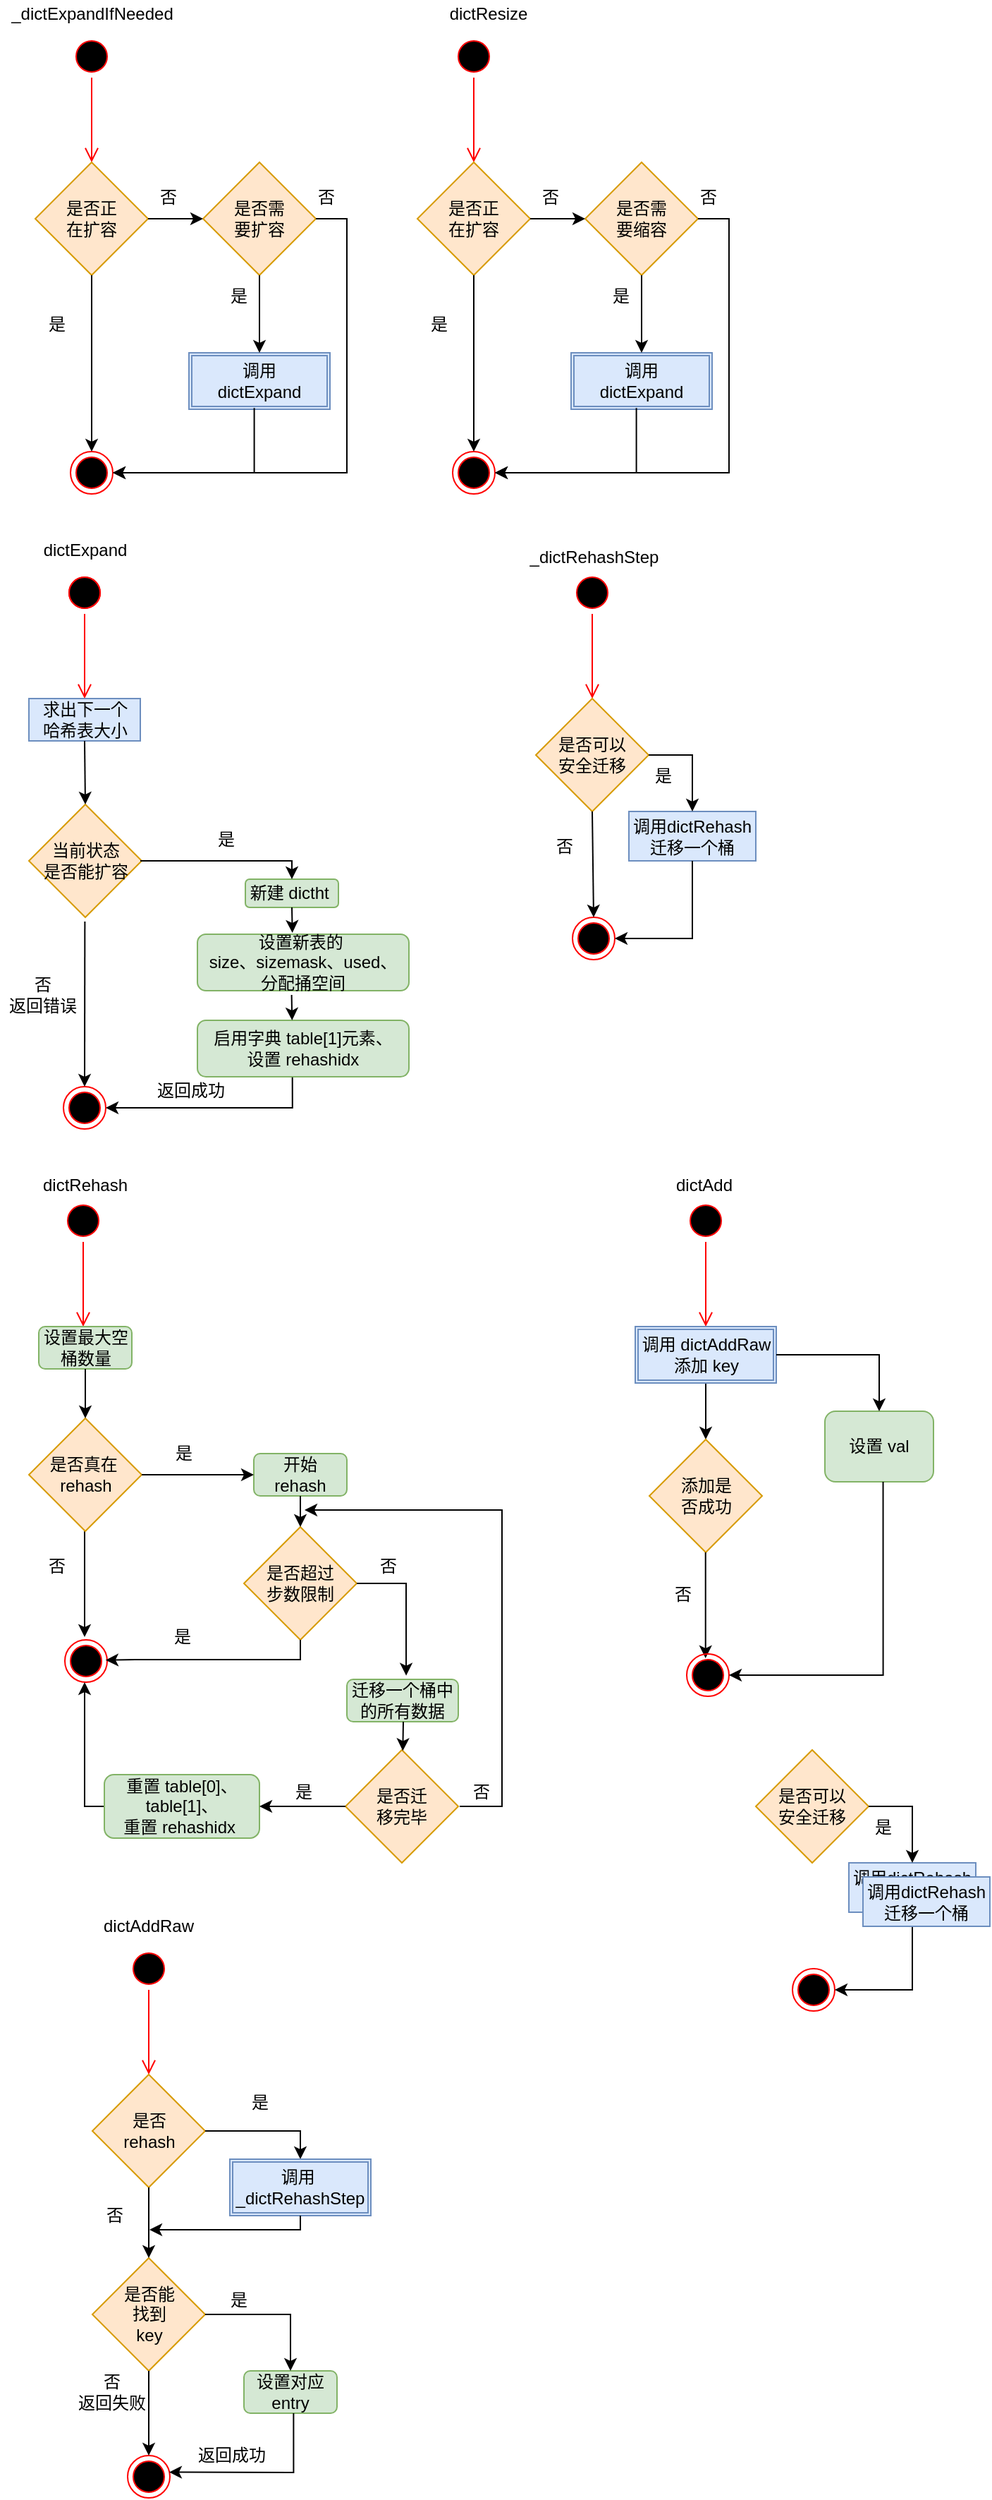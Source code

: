 <mxfile version="17.2.4" type="device"><diagram id="kVwbVVpQTYphVR8p5hjs" name="第 1 页"><mxGraphModel dx="444" dy="268" grid="1" gridSize="10" guides="1" tooltips="1" connect="1" arrows="1" fold="1" page="1" pageScale="1" pageWidth="827" pageHeight="1169" math="0" shadow="0"><root><mxCell id="0"/><mxCell id="1" parent="0"/><mxCell id="mu23ai02mKLNzZfxv2K1-31" value="" style="ellipse;html=1;shape=startState;fillColor=#000000;strokeColor=#ff0000;" vertex="1" parent="1"><mxGeometry x="124" y="115" width="30" height="30" as="geometry"/></mxCell><mxCell id="mu23ai02mKLNzZfxv2K1-32" value="" style="edgeStyle=orthogonalEdgeStyle;html=1;verticalAlign=bottom;endArrow=open;endSize=8;strokeColor=#ff0000;rounded=0;" edge="1" parent="1" source="mu23ai02mKLNzZfxv2K1-31"><mxGeometry relative="1" as="geometry"><mxPoint x="139" y="205" as="targetPoint"/></mxGeometry></mxCell><mxCell id="mu23ai02mKLNzZfxv2K1-33" value="是否正&lt;br&gt;在扩容" style="rhombus;whiteSpace=wrap;html=1;fillColor=#ffe6cc;strokeColor=#d79b00;" vertex="1" parent="1"><mxGeometry x="99" y="205" width="80" height="80" as="geometry"/></mxCell><mxCell id="mu23ai02mKLNzZfxv2K1-34" value="_dictExpandIfNeeded" style="text;html=1;resizable=0;autosize=1;align=center;verticalAlign=middle;points=[];fillColor=none;strokeColor=none;rounded=0;" vertex="1" parent="1"><mxGeometry x="74" y="90" width="130" height="20" as="geometry"/></mxCell><mxCell id="mu23ai02mKLNzZfxv2K1-35" value="" style="ellipse;html=1;shape=endState;fillColor=#000000;strokeColor=#ff0000;" vertex="1" parent="1"><mxGeometry x="124" y="410" width="30" height="30" as="geometry"/></mxCell><mxCell id="mu23ai02mKLNzZfxv2K1-36" value="是" style="text;html=1;resizable=0;autosize=1;align=center;verticalAlign=middle;points=[];fillColor=none;strokeColor=none;rounded=0;" vertex="1" parent="1"><mxGeometry x="99" y="310" width="30" height="20" as="geometry"/></mxCell><mxCell id="mu23ai02mKLNzZfxv2K1-37" value="" style="edgeStyle=elbowEdgeStyle;elbow=horizontal;endArrow=classic;html=1;rounded=0;entryX=0.5;entryY=0;entryDx=0;entryDy=0;" edge="1" parent="1" source="mu23ai02mKLNzZfxv2K1-33" target="mu23ai02mKLNzZfxv2K1-35"><mxGeometry width="50" height="50" relative="1" as="geometry"><mxPoint x="44" y="240" as="sourcePoint"/><mxPoint x="84" y="280" as="targetPoint"/><Array as="points"><mxPoint x="139" y="340"/><mxPoint x="74" y="420"/><mxPoint x="64" y="420"/><mxPoint x="64" y="340"/><mxPoint x="54" y="320"/><mxPoint x="14" y="340"/></Array></mxGeometry></mxCell><mxCell id="mu23ai02mKLNzZfxv2K1-38" value="否" style="text;html=1;resizable=0;autosize=1;align=center;verticalAlign=middle;points=[];fillColor=none;strokeColor=none;rounded=0;" vertex="1" parent="1"><mxGeometry x="178" y="220" width="30" height="20" as="geometry"/></mxCell><mxCell id="mu23ai02mKLNzZfxv2K1-39" value="是否需&lt;br&gt;要扩容" style="rhombus;whiteSpace=wrap;html=1;fillColor=#ffe6cc;strokeColor=#d79b00;" vertex="1" parent="1"><mxGeometry x="218" y="205" width="80" height="80" as="geometry"/></mxCell><mxCell id="mu23ai02mKLNzZfxv2K1-40" value="" style="endArrow=classic;html=1;rounded=0;exitX=1;exitY=0.5;exitDx=0;exitDy=0;entryX=0;entryY=0.5;entryDx=0;entryDy=0;" edge="1" parent="1" source="mu23ai02mKLNzZfxv2K1-33" target="mu23ai02mKLNzZfxv2K1-39"><mxGeometry width="50" height="50" relative="1" as="geometry"><mxPoint x="174" y="350" as="sourcePoint"/><mxPoint x="224" y="300" as="targetPoint"/></mxGeometry></mxCell><mxCell id="mu23ai02mKLNzZfxv2K1-41" value="调用&lt;br&gt;dictExpand" style="shape=ext;double=1;rounded=0;whiteSpace=wrap;html=1;fillColor=#dae8fc;strokeColor=#6c8ebf;" vertex="1" parent="1"><mxGeometry x="208" y="340" width="100" height="40" as="geometry"/></mxCell><mxCell id="mu23ai02mKLNzZfxv2K1-42" value="" style="edgeStyle=elbowEdgeStyle;elbow=horizontal;endArrow=classic;html=1;rounded=0;entryX=1;entryY=0.5;entryDx=0;entryDy=0;exitX=1;exitY=0.5;exitDx=0;exitDy=0;" edge="1" parent="1" source="mu23ai02mKLNzZfxv2K1-39" target="mu23ai02mKLNzZfxv2K1-35"><mxGeometry width="50" height="50" relative="1" as="geometry"><mxPoint x="314" y="285" as="sourcePoint"/><mxPoint x="339" y="465" as="targetPoint"/><Array as="points"><mxPoint x="320" y="310"/><mxPoint x="350" y="320"/><mxPoint x="414" y="300"/><mxPoint x="354" y="250"/><mxPoint x="394" y="290"/><mxPoint x="314" y="330"/><mxPoint x="224" y="370"/><mxPoint x="314" y="360"/><mxPoint x="289" y="460"/><mxPoint x="279" y="460"/><mxPoint x="279" y="380"/><mxPoint x="269" y="360"/><mxPoint x="229" y="380"/></Array></mxGeometry></mxCell><mxCell id="mu23ai02mKLNzZfxv2K1-43" value="是" style="text;html=1;resizable=0;autosize=1;align=center;verticalAlign=middle;points=[];fillColor=none;strokeColor=none;rounded=0;" vertex="1" parent="1"><mxGeometry x="228" y="290" width="30" height="20" as="geometry"/></mxCell><mxCell id="mu23ai02mKLNzZfxv2K1-44" value="" style="edgeStyle=segmentEdgeStyle;endArrow=classic;html=1;rounded=0;entryX=0.5;entryY=0;entryDx=0;entryDy=0;exitX=0.5;exitY=1;exitDx=0;exitDy=0;" edge="1" parent="1" source="mu23ai02mKLNzZfxv2K1-39" target="mu23ai02mKLNzZfxv2K1-41"><mxGeometry width="50" height="50" relative="1" as="geometry"><mxPoint x="258" y="290" as="sourcePoint"/><mxPoint x="348" y="200" as="targetPoint"/><Array as="points"/></mxGeometry></mxCell><mxCell id="mu23ai02mKLNzZfxv2K1-45" value="" style="edgeStyle=segmentEdgeStyle;endArrow=classic;html=1;rounded=0;exitX=0.463;exitY=0.979;exitDx=0;exitDy=0;exitPerimeter=0;entryX=1;entryY=0.5;entryDx=0;entryDy=0;" edge="1" parent="1" source="mu23ai02mKLNzZfxv2K1-41" target="mu23ai02mKLNzZfxv2K1-35"><mxGeometry width="50" height="50" relative="1" as="geometry"><mxPoint x="244" y="360" as="sourcePoint"/><mxPoint x="244" y="470" as="targetPoint"/><Array as="points"><mxPoint x="254" y="425"/></Array></mxGeometry></mxCell><mxCell id="mu23ai02mKLNzZfxv2K1-46" value="否" style="text;html=1;resizable=0;autosize=1;align=center;verticalAlign=middle;points=[];fillColor=none;strokeColor=none;rounded=0;" vertex="1" parent="1"><mxGeometry x="290" y="220" width="30" height="20" as="geometry"/></mxCell><mxCell id="mu23ai02mKLNzZfxv2K1-47" value="dictExpand" style="text;html=1;align=center;verticalAlign=middle;resizable=0;points=[];autosize=1;strokeColor=none;fillColor=none;" vertex="1" parent="1"><mxGeometry x="99" y="470" width="70" height="20" as="geometry"/></mxCell><mxCell id="mu23ai02mKLNzZfxv2K1-48" value="" style="ellipse;html=1;shape=startState;fillColor=#000000;strokeColor=#ff0000;" vertex="1" parent="1"><mxGeometry x="119" y="495" width="30" height="30" as="geometry"/></mxCell><mxCell id="mu23ai02mKLNzZfxv2K1-49" value="" style="edgeStyle=orthogonalEdgeStyle;html=1;verticalAlign=bottom;endArrow=open;endSize=8;strokeColor=#ff0000;rounded=0;" edge="1" parent="1" source="mu23ai02mKLNzZfxv2K1-48"><mxGeometry relative="1" as="geometry"><mxPoint x="134" y="585" as="targetPoint"/></mxGeometry></mxCell><mxCell id="mu23ai02mKLNzZfxv2K1-50" value="求出下一个&lt;br&gt;哈希表大小" style="rounded=0;whiteSpace=wrap;html=1;fillColor=#dae8fc;strokeColor=#6c8ebf;" vertex="1" parent="1"><mxGeometry x="94.5" y="585" width="79" height="30" as="geometry"/></mxCell><mxCell id="mu23ai02mKLNzZfxv2K1-51" value="当前状态&lt;br&gt;是否能扩容" style="rhombus;whiteSpace=wrap;html=1;fillColor=#ffe6cc;strokeColor=#d79b00;" vertex="1" parent="1"><mxGeometry x="94.5" y="660" width="80" height="80" as="geometry"/></mxCell><mxCell id="mu23ai02mKLNzZfxv2K1-52" value="" style="endArrow=classic;html=1;rounded=0;exitX=0.5;exitY=1;exitDx=0;exitDy=0;entryX=0.5;entryY=0;entryDx=0;entryDy=0;" edge="1" parent="1" source="mu23ai02mKLNzZfxv2K1-50" target="mu23ai02mKLNzZfxv2K1-51"><mxGeometry width="50" height="50" relative="1" as="geometry"><mxPoint x="-90" y="730" as="sourcePoint"/><mxPoint x="-40" y="680" as="targetPoint"/></mxGeometry></mxCell><mxCell id="mu23ai02mKLNzZfxv2K1-53" value="" style="ellipse;html=1;shape=endState;fillColor=#000000;strokeColor=#ff0000;" vertex="1" parent="1"><mxGeometry x="119" y="860" width="30" height="30" as="geometry"/></mxCell><mxCell id="mu23ai02mKLNzZfxv2K1-54" value="" style="endArrow=classic;html=1;rounded=0;exitX=0.496;exitY=1.038;exitDx=0;exitDy=0;exitPerimeter=0;entryX=0.5;entryY=0;entryDx=0;entryDy=0;" edge="1" parent="1" source="mu23ai02mKLNzZfxv2K1-51" target="mu23ai02mKLNzZfxv2K1-53"><mxGeometry width="50" height="50" relative="1" as="geometry"><mxPoint x="260" y="790" as="sourcePoint"/><mxPoint x="310" y="740" as="targetPoint"/></mxGeometry></mxCell><mxCell id="mu23ai02mKLNzZfxv2K1-55" value="否&lt;br&gt;返回错误" style="text;html=1;align=center;verticalAlign=middle;resizable=0;points=[];autosize=1;strokeColor=none;fillColor=none;" vertex="1" parent="1"><mxGeometry x="74" y="780" width="60" height="30" as="geometry"/></mxCell><mxCell id="mu23ai02mKLNzZfxv2K1-56" value="新建 dictht&amp;nbsp;" style="rounded=1;whiteSpace=wrap;html=1;fillColor=#d5e8d4;strokeColor=#82b366;" vertex="1" parent="1"><mxGeometry x="248" y="713" width="66" height="20" as="geometry"/></mxCell><mxCell id="mu23ai02mKLNzZfxv2K1-76" value="设置新表的&amp;nbsp;&lt;br&gt;size、sizemask、used、&lt;br&gt;分配捅空间" style="rounded=1;whiteSpace=wrap;html=1;fillColor=#d5e8d4;strokeColor=#82b366;" vertex="1" parent="1"><mxGeometry x="214" y="752" width="150" height="40" as="geometry"/></mxCell><mxCell id="mu23ai02mKLNzZfxv2K1-77" value="启用字典 table[1]元素、&lt;br&gt;设置 rehashidx" style="rounded=1;whiteSpace=wrap;html=1;fillColor=#d5e8d4;strokeColor=#82b366;" vertex="1" parent="1"><mxGeometry x="214" y="813" width="150" height="40" as="geometry"/></mxCell><mxCell id="mu23ai02mKLNzZfxv2K1-78" value="" style="edgeStyle=segmentEdgeStyle;endArrow=classic;html=1;rounded=0;" edge="1" parent="1" target="mu23ai02mKLNzZfxv2K1-56"><mxGeometry width="50" height="50" relative="1" as="geometry"><mxPoint x="173.5" y="700" as="sourcePoint"/><mxPoint x="223.5" y="650" as="targetPoint"/></mxGeometry></mxCell><mxCell id="mu23ai02mKLNzZfxv2K1-79" value="" style="endArrow=classic;html=1;rounded=0;exitX=0.5;exitY=1;exitDx=0;exitDy=0;entryX=0.449;entryY=-0.025;entryDx=0;entryDy=0;entryPerimeter=0;" edge="1" parent="1" source="mu23ai02mKLNzZfxv2K1-56" target="mu23ai02mKLNzZfxv2K1-76"><mxGeometry width="50" height="50" relative="1" as="geometry"><mxPoint x="260" y="760" as="sourcePoint"/><mxPoint x="310" y="710" as="targetPoint"/></mxGeometry></mxCell><mxCell id="mu23ai02mKLNzZfxv2K1-80" value="" style="endArrow=classic;html=1;rounded=0;exitX=0.5;exitY=1;exitDx=0;exitDy=0;entryX=0.449;entryY=-0.025;entryDx=0;entryDy=0;entryPerimeter=0;" edge="1" parent="1"><mxGeometry width="50" height="50" relative="1" as="geometry"><mxPoint x="280.8" y="795" as="sourcePoint"/><mxPoint x="281.15" y="813" as="targetPoint"/></mxGeometry></mxCell><mxCell id="mu23ai02mKLNzZfxv2K1-83" value="" style="edgeStyle=segmentEdgeStyle;endArrow=classic;html=1;rounded=0;exitX=0.449;exitY=1.01;exitDx=0;exitDy=0;exitPerimeter=0;entryX=1;entryY=0.5;entryDx=0;entryDy=0;" edge="1" parent="1" source="mu23ai02mKLNzZfxv2K1-77" target="mu23ai02mKLNzZfxv2K1-53"><mxGeometry width="50" height="50" relative="1" as="geometry"><mxPoint x="260" y="880" as="sourcePoint"/><mxPoint x="310" y="830" as="targetPoint"/><Array as="points"><mxPoint x="281" y="875"/></Array></mxGeometry></mxCell><mxCell id="mu23ai02mKLNzZfxv2K1-84" value="是" style="text;html=1;align=center;verticalAlign=middle;resizable=0;points=[];autosize=1;strokeColor=none;fillColor=none;" vertex="1" parent="1"><mxGeometry x="219" y="675" width="30" height="20" as="geometry"/></mxCell><mxCell id="mu23ai02mKLNzZfxv2K1-85" value="返回成功" style="text;html=1;align=center;verticalAlign=middle;resizable=0;points=[];autosize=1;strokeColor=none;fillColor=none;" vertex="1" parent="1"><mxGeometry x="179" y="853" width="60" height="20" as="geometry"/></mxCell><mxCell id="mu23ai02mKLNzZfxv2K1-86" value="dictResize" style="text;html=1;align=center;verticalAlign=middle;resizable=0;points=[];autosize=1;strokeColor=none;fillColor=none;" vertex="1" parent="1"><mxGeometry x="385" y="90" width="70" height="20" as="geometry"/></mxCell><mxCell id="mu23ai02mKLNzZfxv2K1-87" value="" style="ellipse;html=1;shape=startState;fillColor=#000000;strokeColor=#ff0000;" vertex="1" parent="1"><mxGeometry x="395" y="115" width="30" height="30" as="geometry"/></mxCell><mxCell id="mu23ai02mKLNzZfxv2K1-88" value="" style="edgeStyle=orthogonalEdgeStyle;html=1;verticalAlign=bottom;endArrow=open;endSize=8;strokeColor=#ff0000;rounded=0;" edge="1" parent="1" source="mu23ai02mKLNzZfxv2K1-87"><mxGeometry relative="1" as="geometry"><mxPoint x="410" y="205" as="targetPoint"/></mxGeometry></mxCell><mxCell id="mu23ai02mKLNzZfxv2K1-89" value="是否正&lt;br&gt;在扩容" style="rhombus;whiteSpace=wrap;html=1;fillColor=#ffe6cc;strokeColor=#d79b00;" vertex="1" parent="1"><mxGeometry x="370" y="205" width="80" height="80" as="geometry"/></mxCell><mxCell id="mu23ai02mKLNzZfxv2K1-90" value="" style="ellipse;html=1;shape=endState;fillColor=#000000;strokeColor=#ff0000;" vertex="1" parent="1"><mxGeometry x="395" y="410" width="30" height="30" as="geometry"/></mxCell><mxCell id="mu23ai02mKLNzZfxv2K1-91" value="是" style="text;html=1;resizable=0;autosize=1;align=center;verticalAlign=middle;points=[];fillColor=none;strokeColor=none;rounded=0;" vertex="1" parent="1"><mxGeometry x="370" y="310" width="30" height="20" as="geometry"/></mxCell><mxCell id="mu23ai02mKLNzZfxv2K1-92" value="" style="edgeStyle=elbowEdgeStyle;elbow=horizontal;endArrow=classic;html=1;rounded=0;entryX=0.5;entryY=0;entryDx=0;entryDy=0;" edge="1" parent="1" source="mu23ai02mKLNzZfxv2K1-89" target="mu23ai02mKLNzZfxv2K1-90"><mxGeometry width="50" height="50" relative="1" as="geometry"><mxPoint x="315" y="240" as="sourcePoint"/><mxPoint x="355" y="280" as="targetPoint"/><Array as="points"><mxPoint x="410" y="340"/><mxPoint x="345" y="420"/><mxPoint x="335" y="420"/><mxPoint x="335" y="340"/><mxPoint x="325" y="320"/><mxPoint x="285" y="340"/></Array></mxGeometry></mxCell><mxCell id="mu23ai02mKLNzZfxv2K1-93" value="否" style="text;html=1;resizable=0;autosize=1;align=center;verticalAlign=middle;points=[];fillColor=none;strokeColor=none;rounded=0;" vertex="1" parent="1"><mxGeometry x="449" y="220" width="30" height="20" as="geometry"/></mxCell><mxCell id="mu23ai02mKLNzZfxv2K1-94" value="是否需&lt;br&gt;要缩容" style="rhombus;whiteSpace=wrap;html=1;fillColor=#ffe6cc;strokeColor=#d79b00;" vertex="1" parent="1"><mxGeometry x="489" y="205" width="80" height="80" as="geometry"/></mxCell><mxCell id="mu23ai02mKLNzZfxv2K1-95" value="" style="endArrow=classic;html=1;rounded=0;exitX=1;exitY=0.5;exitDx=0;exitDy=0;entryX=0;entryY=0.5;entryDx=0;entryDy=0;" edge="1" parent="1" source="mu23ai02mKLNzZfxv2K1-89" target="mu23ai02mKLNzZfxv2K1-94"><mxGeometry width="50" height="50" relative="1" as="geometry"><mxPoint x="445" y="350" as="sourcePoint"/><mxPoint x="495" y="300" as="targetPoint"/></mxGeometry></mxCell><mxCell id="mu23ai02mKLNzZfxv2K1-96" value="调用&lt;br&gt;dictExpand" style="shape=ext;double=1;rounded=0;whiteSpace=wrap;html=1;fillColor=#dae8fc;strokeColor=#6c8ebf;" vertex="1" parent="1"><mxGeometry x="479" y="340" width="100" height="40" as="geometry"/></mxCell><mxCell id="mu23ai02mKLNzZfxv2K1-97" value="" style="edgeStyle=elbowEdgeStyle;elbow=horizontal;endArrow=classic;html=1;rounded=0;entryX=1;entryY=0.5;entryDx=0;entryDy=0;exitX=1;exitY=0.5;exitDx=0;exitDy=0;" edge="1" parent="1" source="mu23ai02mKLNzZfxv2K1-94" target="mu23ai02mKLNzZfxv2K1-90"><mxGeometry width="50" height="50" relative="1" as="geometry"><mxPoint x="585" y="285" as="sourcePoint"/><mxPoint x="610" y="465" as="targetPoint"/><Array as="points"><mxPoint x="591" y="310"/><mxPoint x="621" y="320"/><mxPoint x="685" y="300"/><mxPoint x="625" y="250"/><mxPoint x="665" y="290"/><mxPoint x="585" y="330"/><mxPoint x="495" y="370"/><mxPoint x="585" y="360"/><mxPoint x="560" y="460"/><mxPoint x="550" y="460"/><mxPoint x="550" y="380"/><mxPoint x="540" y="360"/><mxPoint x="500" y="380"/></Array></mxGeometry></mxCell><mxCell id="mu23ai02mKLNzZfxv2K1-98" value="是" style="text;html=1;resizable=0;autosize=1;align=center;verticalAlign=middle;points=[];fillColor=none;strokeColor=none;rounded=0;" vertex="1" parent="1"><mxGeometry x="499" y="290" width="30" height="20" as="geometry"/></mxCell><mxCell id="mu23ai02mKLNzZfxv2K1-99" value="" style="edgeStyle=segmentEdgeStyle;endArrow=classic;html=1;rounded=0;entryX=0.5;entryY=0;entryDx=0;entryDy=0;exitX=0.5;exitY=1;exitDx=0;exitDy=0;" edge="1" parent="1" source="mu23ai02mKLNzZfxv2K1-94" target="mu23ai02mKLNzZfxv2K1-96"><mxGeometry width="50" height="50" relative="1" as="geometry"><mxPoint x="529" y="290" as="sourcePoint"/><mxPoint x="619" y="200" as="targetPoint"/><Array as="points"/></mxGeometry></mxCell><mxCell id="mu23ai02mKLNzZfxv2K1-100" value="" style="edgeStyle=segmentEdgeStyle;endArrow=classic;html=1;rounded=0;exitX=0.463;exitY=0.979;exitDx=0;exitDy=0;exitPerimeter=0;entryX=1;entryY=0.5;entryDx=0;entryDy=0;" edge="1" parent="1" source="mu23ai02mKLNzZfxv2K1-96" target="mu23ai02mKLNzZfxv2K1-90"><mxGeometry width="50" height="50" relative="1" as="geometry"><mxPoint x="515" y="360" as="sourcePoint"/><mxPoint x="515" y="470" as="targetPoint"/><Array as="points"><mxPoint x="525" y="425"/></Array></mxGeometry></mxCell><mxCell id="mu23ai02mKLNzZfxv2K1-101" value="否" style="text;html=1;resizable=0;autosize=1;align=center;verticalAlign=middle;points=[];fillColor=none;strokeColor=none;rounded=0;" vertex="1" parent="1"><mxGeometry x="561" y="220" width="30" height="20" as="geometry"/></mxCell><mxCell id="mu23ai02mKLNzZfxv2K1-103" value="_dictRehashStep" style="text;html=1;align=center;verticalAlign=middle;resizable=0;points=[];autosize=1;strokeColor=none;fillColor=none;" vertex="1" parent="1"><mxGeometry x="440" y="475" width="110" height="20" as="geometry"/></mxCell><mxCell id="mu23ai02mKLNzZfxv2K1-104" value="" style="ellipse;html=1;shape=startState;fillColor=#000000;strokeColor=#ff0000;" vertex="1" parent="1"><mxGeometry x="119" y="495" width="30" height="30" as="geometry"/></mxCell><mxCell id="mu23ai02mKLNzZfxv2K1-105" value="" style="edgeStyle=orthogonalEdgeStyle;html=1;verticalAlign=bottom;endArrow=open;endSize=8;strokeColor=#ff0000;rounded=0;" edge="1" parent="1"><mxGeometry relative="1" as="geometry"><mxPoint x="494" y="585" as="targetPoint"/><mxPoint x="494" y="525" as="sourcePoint"/></mxGeometry></mxCell><mxCell id="mu23ai02mKLNzZfxv2K1-106" value="" style="ellipse;html=1;shape=startState;fillColor=#000000;strokeColor=#ff0000;" vertex="1" parent="1"><mxGeometry x="479" y="495" width="30" height="30" as="geometry"/></mxCell><mxCell id="mu23ai02mKLNzZfxv2K1-107" value="调用dictRehash&lt;br&gt;迁移一个桶" style="rounded=0;whiteSpace=wrap;html=1;fillColor=#dae8fc;strokeColor=#6c8ebf;" vertex="1" parent="1"><mxGeometry x="520" y="665" width="90" height="35" as="geometry"/></mxCell><mxCell id="mu23ai02mKLNzZfxv2K1-108" value="是否可以&lt;br&gt;安全迁移" style="rhombus;whiteSpace=wrap;html=1;fillColor=#ffe6cc;strokeColor=#d79b00;" vertex="1" parent="1"><mxGeometry x="454" y="585" width="80" height="80" as="geometry"/></mxCell><mxCell id="mu23ai02mKLNzZfxv2K1-109" value="" style="ellipse;html=1;shape=endState;fillColor=#000000;strokeColor=#ff0000;" vertex="1" parent="1"><mxGeometry x="480" y="740" width="30" height="30" as="geometry"/></mxCell><mxCell id="mu23ai02mKLNzZfxv2K1-110" value="" style="endArrow=classic;html=1;rounded=0;exitX=0.5;exitY=1;exitDx=0;exitDy=0;entryX=0.5;entryY=0;entryDx=0;entryDy=0;" edge="1" parent="1" source="mu23ai02mKLNzZfxv2K1-108" target="mu23ai02mKLNzZfxv2K1-109"><mxGeometry width="50" height="50" relative="1" as="geometry"><mxPoint x="370" y="750" as="sourcePoint"/><mxPoint x="420" y="700" as="targetPoint"/></mxGeometry></mxCell><mxCell id="mu23ai02mKLNzZfxv2K1-111" value="否" style="text;html=1;align=center;verticalAlign=middle;resizable=0;points=[];autosize=1;strokeColor=none;fillColor=none;" vertex="1" parent="1"><mxGeometry x="459" y="680" width="30" height="20" as="geometry"/></mxCell><mxCell id="mu23ai02mKLNzZfxv2K1-112" value="" style="edgeStyle=segmentEdgeStyle;endArrow=classic;html=1;rounded=0;exitX=0.5;exitY=1;exitDx=0;exitDy=0;entryX=1;entryY=0.5;entryDx=0;entryDy=0;" edge="1" parent="1" source="mu23ai02mKLNzZfxv2K1-107" target="mu23ai02mKLNzZfxv2K1-109"><mxGeometry width="50" height="50" relative="1" as="geometry"><mxPoint x="730" y="823" as="sourcePoint"/><mxPoint x="550" y="733" as="targetPoint"/><Array as="points"><mxPoint x="565" y="755"/></Array></mxGeometry></mxCell><mxCell id="mu23ai02mKLNzZfxv2K1-113" value="" style="edgeStyle=segmentEdgeStyle;endArrow=classic;html=1;rounded=0;entryX=0.5;entryY=0;entryDx=0;entryDy=0;" edge="1" parent="1" target="mu23ai02mKLNzZfxv2K1-107"><mxGeometry width="50" height="50" relative="1" as="geometry"><mxPoint x="534" y="625" as="sourcePoint"/><mxPoint x="584" y="575" as="targetPoint"/></mxGeometry></mxCell><mxCell id="mu23ai02mKLNzZfxv2K1-114" value="是" style="text;html=1;align=center;verticalAlign=middle;resizable=0;points=[];autosize=1;strokeColor=none;fillColor=none;" vertex="1" parent="1"><mxGeometry x="529" y="630" width="30" height="20" as="geometry"/></mxCell><mxCell id="mu23ai02mKLNzZfxv2K1-115" value="dictRehash" style="text;html=1;align=center;verticalAlign=middle;resizable=0;points=[];autosize=1;strokeColor=none;fillColor=none;" vertex="1" parent="1"><mxGeometry x="94" y="920" width="80" height="20" as="geometry"/></mxCell><mxCell id="mu23ai02mKLNzZfxv2K1-116" value="" style="edgeStyle=orthogonalEdgeStyle;html=1;verticalAlign=bottom;endArrow=open;endSize=8;strokeColor=#ff0000;rounded=0;" edge="1" parent="1"><mxGeometry relative="1" as="geometry"><mxPoint x="133" y="1030" as="targetPoint"/><mxPoint x="133" y="970" as="sourcePoint"/></mxGeometry></mxCell><mxCell id="mu23ai02mKLNzZfxv2K1-117" value="" style="ellipse;html=1;shape=startState;fillColor=#000000;strokeColor=#ff0000;" vertex="1" parent="1"><mxGeometry x="118" y="940" width="30" height="30" as="geometry"/></mxCell><mxCell id="mu23ai02mKLNzZfxv2K1-118" value="调用dictRehash&lt;br&gt;迁移一个桶" style="rounded=0;whiteSpace=wrap;html=1;fillColor=#dae8fc;strokeColor=#6c8ebf;" vertex="1" parent="1"><mxGeometry x="676" y="1410" width="90" height="35" as="geometry"/></mxCell><mxCell id="mu23ai02mKLNzZfxv2K1-119" value="是否可以&lt;br&gt;安全迁移" style="rhombus;whiteSpace=wrap;html=1;fillColor=#ffe6cc;strokeColor=#d79b00;" vertex="1" parent="1"><mxGeometry x="610" y="1330" width="80" height="80" as="geometry"/></mxCell><mxCell id="mu23ai02mKLNzZfxv2K1-120" value="" style="ellipse;html=1;shape=endState;fillColor=#000000;strokeColor=#ff0000;" vertex="1" parent="1"><mxGeometry x="636" y="1485" width="30" height="30" as="geometry"/></mxCell><mxCell id="mu23ai02mKLNzZfxv2K1-121" value="" style="endArrow=classic;html=1;rounded=0;exitX=0.5;exitY=1;exitDx=0;exitDy=0;" edge="1" parent="1"><mxGeometry width="50" height="50" relative="1" as="geometry"><mxPoint x="134" y="1175" as="sourcePoint"/><mxPoint x="134" y="1250" as="targetPoint"/></mxGeometry></mxCell><mxCell id="mu23ai02mKLNzZfxv2K1-122" value="否" style="text;html=1;align=center;verticalAlign=middle;resizable=0;points=[];autosize=1;strokeColor=none;fillColor=none;" vertex="1" parent="1"><mxGeometry x="99" y="1190" width="30" height="20" as="geometry"/></mxCell><mxCell id="mu23ai02mKLNzZfxv2K1-123" value="" style="edgeStyle=segmentEdgeStyle;endArrow=classic;html=1;rounded=0;exitX=0.5;exitY=1;exitDx=0;exitDy=0;entryX=1;entryY=0.5;entryDx=0;entryDy=0;" edge="1" parent="1" source="mu23ai02mKLNzZfxv2K1-118" target="mu23ai02mKLNzZfxv2K1-120"><mxGeometry width="50" height="50" relative="1" as="geometry"><mxPoint x="886" y="1568" as="sourcePoint"/><mxPoint x="706" y="1478" as="targetPoint"/><Array as="points"><mxPoint x="721" y="1500"/></Array></mxGeometry></mxCell><mxCell id="mu23ai02mKLNzZfxv2K1-124" value="" style="edgeStyle=segmentEdgeStyle;endArrow=classic;html=1;rounded=0;entryX=0.5;entryY=0;entryDx=0;entryDy=0;" edge="1" parent="1" target="mu23ai02mKLNzZfxv2K1-118"><mxGeometry width="50" height="50" relative="1" as="geometry"><mxPoint x="690" y="1370" as="sourcePoint"/><mxPoint x="740" y="1320" as="targetPoint"/></mxGeometry></mxCell><mxCell id="mu23ai02mKLNzZfxv2K1-125" value="是" style="text;html=1;align=center;verticalAlign=middle;resizable=0;points=[];autosize=1;strokeColor=none;fillColor=none;" vertex="1" parent="1"><mxGeometry x="685" y="1375" width="30" height="20" as="geometry"/></mxCell><mxCell id="mu23ai02mKLNzZfxv2K1-126" value="设置最大空桶数量" style="rounded=1;whiteSpace=wrap;html=1;fillColor=#d5e8d4;strokeColor=#82b366;" vertex="1" parent="1"><mxGeometry x="101.5" y="1030" width="66" height="30" as="geometry"/></mxCell><mxCell id="mu23ai02mKLNzZfxv2K1-127" value="是否真在&amp;nbsp;&lt;br&gt;rehash" style="rhombus;whiteSpace=wrap;html=1;fillColor=#ffe6cc;strokeColor=#d79b00;" vertex="1" parent="1"><mxGeometry x="94.5" y="1095" width="80" height="80" as="geometry"/></mxCell><mxCell id="mu23ai02mKLNzZfxv2K1-128" value="" style="endArrow=classic;html=1;rounded=0;exitX=0.5;exitY=1;exitDx=0;exitDy=0;" edge="1" parent="1" source="mu23ai02mKLNzZfxv2K1-126" target="mu23ai02mKLNzZfxv2K1-127"><mxGeometry width="50" height="50" relative="1" as="geometry"><mxPoint x="320" y="1220" as="sourcePoint"/><mxPoint x="370" y="1170" as="targetPoint"/></mxGeometry></mxCell><mxCell id="mu23ai02mKLNzZfxv2K1-129" value="" style="ellipse;html=1;shape=endState;fillColor=#000000;strokeColor=#ff0000;" vertex="1" parent="1"><mxGeometry x="120" y="1252" width="30" height="30" as="geometry"/></mxCell><mxCell id="mu23ai02mKLNzZfxv2K1-130" value="调用dictRehash&lt;br&gt;迁移一个桶" style="rounded=0;whiteSpace=wrap;html=1;fillColor=#dae8fc;strokeColor=#6c8ebf;" vertex="1" parent="1"><mxGeometry x="686" y="1420" width="90" height="35" as="geometry"/></mxCell><mxCell id="mu23ai02mKLNzZfxv2K1-132" value="开始&lt;br&gt;rehash" style="rounded=1;whiteSpace=wrap;html=1;fillColor=#d5e8d4;strokeColor=#82b366;" vertex="1" parent="1"><mxGeometry x="254" y="1120" width="66" height="30" as="geometry"/></mxCell><mxCell id="mu23ai02mKLNzZfxv2K1-133" value="" style="endArrow=classic;html=1;rounded=0;exitX=1;exitY=0.5;exitDx=0;exitDy=0;" edge="1" parent="1" source="mu23ai02mKLNzZfxv2K1-127" target="mu23ai02mKLNzZfxv2K1-132"><mxGeometry width="50" height="50" relative="1" as="geometry"><mxPoint x="250" y="1140" as="sourcePoint"/><mxPoint x="300" y="1090" as="targetPoint"/></mxGeometry></mxCell><mxCell id="mu23ai02mKLNzZfxv2K1-134" value="是否超过&lt;br&gt;步数限制" style="rhombus;whiteSpace=wrap;html=1;fillColor=#ffe6cc;strokeColor=#d79b00;" vertex="1" parent="1"><mxGeometry x="247" y="1172" width="80" height="80" as="geometry"/></mxCell><mxCell id="mu23ai02mKLNzZfxv2K1-135" value="" style="endArrow=classic;html=1;rounded=0;exitX=0.5;exitY=1;exitDx=0;exitDy=0;" edge="1" parent="1" source="mu23ai02mKLNzZfxv2K1-132" target="mu23ai02mKLNzZfxv2K1-134"><mxGeometry width="50" height="50" relative="1" as="geometry"><mxPoint x="260" y="1160" as="sourcePoint"/><mxPoint x="310" y="1110" as="targetPoint"/></mxGeometry></mxCell><mxCell id="mu23ai02mKLNzZfxv2K1-136" value="" style="edgeStyle=segmentEdgeStyle;endArrow=classic;html=1;rounded=0;exitX=0.5;exitY=1;exitDx=0;exitDy=0;entryX=0.965;entryY=0.479;entryDx=0;entryDy=0;entryPerimeter=0;" edge="1" parent="1"><mxGeometry width="50" height="50" relative="1" as="geometry"><mxPoint x="287" y="1252" as="sourcePoint"/><mxPoint x="148.95" y="1266.37" as="targetPoint"/><Array as="points"><mxPoint x="287" y="1266"/><mxPoint x="170" y="1266"/></Array></mxGeometry></mxCell><mxCell id="mu23ai02mKLNzZfxv2K1-138" value="是" style="text;html=1;align=center;verticalAlign=middle;resizable=0;points=[];autosize=1;strokeColor=none;fillColor=none;" vertex="1" parent="1"><mxGeometry x="189" y="1110" width="30" height="20" as="geometry"/></mxCell><mxCell id="mu23ai02mKLNzZfxv2K1-139" value="是" style="text;html=1;align=center;verticalAlign=middle;resizable=0;points=[];autosize=1;strokeColor=none;fillColor=none;" vertex="1" parent="1"><mxGeometry x="188" y="1240" width="30" height="20" as="geometry"/></mxCell><mxCell id="mu23ai02mKLNzZfxv2K1-140" value="迁移一个桶中的所有数据" style="rounded=1;whiteSpace=wrap;html=1;fillColor=#d5e8d4;strokeColor=#82b366;" vertex="1" parent="1"><mxGeometry x="320" y="1280" width="79" height="30" as="geometry"/></mxCell><mxCell id="mu23ai02mKLNzZfxv2K1-141" value="" style="edgeStyle=segmentEdgeStyle;endArrow=classic;html=1;rounded=0;entryX=0.532;entryY=-0.089;entryDx=0;entryDy=0;entryPerimeter=0;exitX=1;exitY=0.5;exitDx=0;exitDy=0;" edge="1" parent="1" source="mu23ai02mKLNzZfxv2K1-134" target="mu23ai02mKLNzZfxv2K1-140"><mxGeometry width="50" height="50" relative="1" as="geometry"><mxPoint x="327" y="1210" as="sourcePoint"/><mxPoint x="377" y="1160" as="targetPoint"/></mxGeometry></mxCell><mxCell id="mu23ai02mKLNzZfxv2K1-142" value="是否迁&lt;br&gt;移完毕" style="rhombus;whiteSpace=wrap;html=1;fillColor=#ffe6cc;strokeColor=#d79b00;" vertex="1" parent="1"><mxGeometry x="319" y="1330" width="80" height="80" as="geometry"/></mxCell><mxCell id="mu23ai02mKLNzZfxv2K1-143" value="" style="endArrow=classic;html=1;rounded=0;" edge="1" parent="1" target="mu23ai02mKLNzZfxv2K1-142"><mxGeometry width="50" height="50" relative="1" as="geometry"><mxPoint x="360" y="1310" as="sourcePoint"/><mxPoint x="410" y="1260" as="targetPoint"/></mxGeometry></mxCell><mxCell id="mu23ai02mKLNzZfxv2K1-144" value="" style="edgeStyle=segmentEdgeStyle;endArrow=classic;html=1;rounded=0;exitX=0;exitY=0.5;exitDx=0;exitDy=0;" edge="1" parent="1" source="mu23ai02mKLNzZfxv2K1-151"><mxGeometry width="50" height="50" relative="1" as="geometry"><mxPoint x="84" y="1332" as="sourcePoint"/><mxPoint x="134" y="1282" as="targetPoint"/></mxGeometry></mxCell><mxCell id="mu23ai02mKLNzZfxv2K1-145" value="是" style="text;html=1;align=center;verticalAlign=middle;resizable=0;points=[];autosize=1;strokeColor=none;fillColor=none;" vertex="1" parent="1"><mxGeometry x="274" y="1350" width="30" height="20" as="geometry"/></mxCell><mxCell id="mu23ai02mKLNzZfxv2K1-148" value="" style="edgeStyle=elbowEdgeStyle;elbow=horizontal;endArrow=classic;html=1;rounded=0;" edge="1" parent="1"><mxGeometry width="50" height="50" relative="1" as="geometry"><mxPoint x="400" y="1370" as="sourcePoint"/><mxPoint x="290" y="1160" as="targetPoint"/><Array as="points"><mxPoint x="430" y="1270"/></Array></mxGeometry></mxCell><mxCell id="mu23ai02mKLNzZfxv2K1-149" value="否" style="text;html=1;align=center;verticalAlign=middle;resizable=0;points=[];autosize=1;strokeColor=none;fillColor=none;" vertex="1" parent="1"><mxGeometry x="400" y="1350" width="30" height="20" as="geometry"/></mxCell><mxCell id="mu23ai02mKLNzZfxv2K1-150" value="否" style="text;html=1;align=center;verticalAlign=middle;resizable=0;points=[];autosize=1;strokeColor=none;fillColor=none;" vertex="1" parent="1"><mxGeometry x="334" y="1190" width="30" height="20" as="geometry"/></mxCell><mxCell id="mu23ai02mKLNzZfxv2K1-151" value="重置 table[0]、table[1]、&lt;br&gt;重置 rehashidx&amp;nbsp;" style="rounded=1;whiteSpace=wrap;html=1;fillColor=#d5e8d4;strokeColor=#82b366;" vertex="1" parent="1"><mxGeometry x="148" y="1347.5" width="110" height="45" as="geometry"/></mxCell><mxCell id="mu23ai02mKLNzZfxv2K1-152" value="" style="endArrow=classic;html=1;rounded=0;entryX=1;entryY=0.5;entryDx=0;entryDy=0;" edge="1" parent="1" source="mu23ai02mKLNzZfxv2K1-142" target="mu23ai02mKLNzZfxv2K1-151"><mxGeometry width="50" height="50" relative="1" as="geometry"><mxPoint x="189" y="1420" as="sourcePoint"/><mxPoint x="260" y="1370" as="targetPoint"/></mxGeometry></mxCell><mxCell id="mu23ai02mKLNzZfxv2K1-153" value="dictAdd" style="text;html=1;align=center;verticalAlign=middle;resizable=0;points=[];autosize=1;strokeColor=none;fillColor=none;" vertex="1" parent="1"><mxGeometry x="543" y="920" width="60" height="20" as="geometry"/></mxCell><mxCell id="mu23ai02mKLNzZfxv2K1-154" value="" style="edgeStyle=orthogonalEdgeStyle;html=1;verticalAlign=bottom;endArrow=open;endSize=8;strokeColor=#ff0000;rounded=0;" edge="1" parent="1"><mxGeometry relative="1" as="geometry"><mxPoint x="574.5" y="1030" as="targetPoint"/><mxPoint x="574.5" y="970" as="sourcePoint"/></mxGeometry></mxCell><mxCell id="mu23ai02mKLNzZfxv2K1-155" value="" style="ellipse;html=1;shape=startState;fillColor=#000000;strokeColor=#ff0000;" vertex="1" parent="1"><mxGeometry x="559.5" y="940" width="30" height="30" as="geometry"/></mxCell><mxCell id="mu23ai02mKLNzZfxv2K1-160" style="edgeStyle=orthogonalEdgeStyle;rounded=0;orthogonalLoop=1;jettySize=auto;html=1;entryX=0.5;entryY=0;entryDx=0;entryDy=0;exitX=0.5;exitY=1;exitDx=0;exitDy=0;" edge="1" parent="1" source="mu23ai02mKLNzZfxv2K1-162" target="mu23ai02mKLNzZfxv2K1-157"><mxGeometry relative="1" as="geometry"/></mxCell><mxCell id="mu23ai02mKLNzZfxv2K1-156" value="设置 val" style="rounded=1;whiteSpace=wrap;html=1;fillColor=#d5e8d4;strokeColor=#82b366;" vertex="1" parent="1"><mxGeometry x="659" y="1090" width="77" height="50" as="geometry"/></mxCell><mxCell id="mu23ai02mKLNzZfxv2K1-157" value="添加是&lt;br&gt;否成功" style="rhombus;whiteSpace=wrap;html=1;fillColor=#ffe6cc;strokeColor=#d79b00;" vertex="1" parent="1"><mxGeometry x="534.5" y="1110" width="80" height="80" as="geometry"/></mxCell><mxCell id="mu23ai02mKLNzZfxv2K1-158" value="" style="endArrow=classic;html=1;rounded=0;exitX=0.5;exitY=1;exitDx=0;exitDy=0;" edge="1" parent="1"><mxGeometry width="50" height="50" relative="1" as="geometry"><mxPoint x="574.36" y="1190" as="sourcePoint"/><mxPoint x="574.36" y="1265" as="targetPoint"/></mxGeometry></mxCell><mxCell id="mu23ai02mKLNzZfxv2K1-159" value="否" style="text;html=1;align=center;verticalAlign=middle;resizable=0;points=[];autosize=1;strokeColor=none;fillColor=none;" vertex="1" parent="1"><mxGeometry x="543" y="1210" width="30" height="20" as="geometry"/></mxCell><mxCell id="mu23ai02mKLNzZfxv2K1-161" value="" style="ellipse;html=1;shape=endState;fillColor=#000000;strokeColor=#ff0000;" vertex="1" parent="1"><mxGeometry x="561" y="1262" width="30" height="30" as="geometry"/></mxCell><mxCell id="mu23ai02mKLNzZfxv2K1-162" value="调用 dictAddRaw&lt;br&gt;添加 key" style="shape=ext;double=1;rounded=0;whiteSpace=wrap;html=1;fillColor=#dae8fc;strokeColor=#6c8ebf;" vertex="1" parent="1"><mxGeometry x="524.5" y="1030" width="100" height="40" as="geometry"/></mxCell><mxCell id="mu23ai02mKLNzZfxv2K1-164" value="" style="edgeStyle=segmentEdgeStyle;endArrow=classic;html=1;rounded=0;" edge="1" parent="1" target="mu23ai02mKLNzZfxv2K1-156"><mxGeometry width="50" height="50" relative="1" as="geometry"><mxPoint x="624.5" y="1050" as="sourcePoint"/><mxPoint x="674.5" y="1000" as="targetPoint"/></mxGeometry></mxCell><mxCell id="mu23ai02mKLNzZfxv2K1-165" value="" style="edgeStyle=segmentEdgeStyle;endArrow=classic;html=1;rounded=0;exitX=0.536;exitY=1.001;exitDx=0;exitDy=0;exitPerimeter=0;" edge="1" parent="1" source="mu23ai02mKLNzZfxv2K1-156" target="mu23ai02mKLNzZfxv2K1-161"><mxGeometry width="50" height="50" relative="1" as="geometry"><mxPoint x="760" y="1190" as="sourcePoint"/><mxPoint x="700" y="1160" as="targetPoint"/><Array as="points"><mxPoint x="700" y="1277"/></Array></mxGeometry></mxCell><mxCell id="mu23ai02mKLNzZfxv2K1-166" value="dictAddRaw" style="text;html=1;align=center;verticalAlign=middle;resizable=0;points=[];autosize=1;strokeColor=none;fillColor=none;" vertex="1" parent="1"><mxGeometry x="139" y="1445" width="80" height="20" as="geometry"/></mxCell><mxCell id="mu23ai02mKLNzZfxv2K1-167" value="" style="edgeStyle=orthogonalEdgeStyle;html=1;verticalAlign=bottom;endArrow=open;endSize=8;strokeColor=#ff0000;rounded=0;" edge="1" parent="1"><mxGeometry relative="1" as="geometry"><mxPoint x="179.5" y="1560" as="targetPoint"/><mxPoint x="179.5" y="1500" as="sourcePoint"/></mxGeometry></mxCell><mxCell id="mu23ai02mKLNzZfxv2K1-168" value="" style="ellipse;html=1;shape=startState;fillColor=#000000;strokeColor=#ff0000;" vertex="1" parent="1"><mxGeometry x="164.5" y="1470" width="30" height="30" as="geometry"/></mxCell><mxCell id="mu23ai02mKLNzZfxv2K1-169" value="设置对应 entry" style="rounded=1;whiteSpace=wrap;html=1;fillColor=#d5e8d4;strokeColor=#82b366;" vertex="1" parent="1"><mxGeometry x="247" y="1770" width="66" height="30" as="geometry"/></mxCell><mxCell id="mu23ai02mKLNzZfxv2K1-170" value="是否&lt;br&gt;rehash" style="rhombus;whiteSpace=wrap;html=1;fillColor=#ffe6cc;strokeColor=#d79b00;" vertex="1" parent="1"><mxGeometry x="139.5" y="1560" width="80" height="80" as="geometry"/></mxCell><mxCell id="mu23ai02mKLNzZfxv2K1-171" value="是否能&lt;br&gt;找到&lt;br&gt;key" style="rhombus;whiteSpace=wrap;html=1;fillColor=#ffe6cc;strokeColor=#d79b00;" vertex="1" parent="1"><mxGeometry x="139.5" y="1690" width="80" height="80" as="geometry"/></mxCell><mxCell id="mu23ai02mKLNzZfxv2K1-172" value="" style="endArrow=classic;html=1;rounded=0;exitX=0.5;exitY=1;exitDx=0;exitDy=0;entryX=0.5;entryY=0;entryDx=0;entryDy=0;" edge="1" parent="1" source="mu23ai02mKLNzZfxv2K1-170" target="mu23ai02mKLNzZfxv2K1-171"><mxGeometry width="50" height="50" relative="1" as="geometry"><mxPoint x="220" y="1620" as="sourcePoint"/><mxPoint x="270" y="1570" as="targetPoint"/></mxGeometry></mxCell><mxCell id="mu23ai02mKLNzZfxv2K1-173" value="" style="ellipse;html=1;shape=endState;fillColor=#000000;strokeColor=#ff0000;" vertex="1" parent="1"><mxGeometry x="164.5" y="1830" width="30" height="30" as="geometry"/></mxCell><mxCell id="mu23ai02mKLNzZfxv2K1-174" value="" style="endArrow=classic;html=1;rounded=0;entryX=0.5;entryY=0;entryDx=0;entryDy=0;exitX=0.5;exitY=1;exitDx=0;exitDy=0;" edge="1" parent="1" source="mu23ai02mKLNzZfxv2K1-171" target="mu23ai02mKLNzZfxv2K1-173"><mxGeometry width="50" height="50" relative="1" as="geometry"><mxPoint x="178" y="1770" as="sourcePoint"/><mxPoint x="228" y="1720" as="targetPoint"/></mxGeometry></mxCell><mxCell id="mu23ai02mKLNzZfxv2K1-176" value="" style="edgeStyle=segmentEdgeStyle;endArrow=classic;html=1;rounded=0;" edge="1" parent="1" target="mu23ai02mKLNzZfxv2K1-177"><mxGeometry width="50" height="50" relative="1" as="geometry"><mxPoint x="219.5" y="1600" as="sourcePoint"/><mxPoint x="270" y="1600" as="targetPoint"/></mxGeometry></mxCell><mxCell id="mu23ai02mKLNzZfxv2K1-177" value="调用&amp;nbsp;&lt;br&gt;_dictRehashStep" style="shape=ext;double=1;rounded=0;whiteSpace=wrap;html=1;fillColor=#dae8fc;strokeColor=#6c8ebf;" vertex="1" parent="1"><mxGeometry x="237" y="1620" width="100" height="40" as="geometry"/></mxCell><mxCell id="mu23ai02mKLNzZfxv2K1-178" value="是" style="text;html=1;align=center;verticalAlign=middle;resizable=0;points=[];autosize=1;strokeColor=none;fillColor=none;" vertex="1" parent="1"><mxGeometry x="243" y="1570" width="30" height="20" as="geometry"/></mxCell><mxCell id="mu23ai02mKLNzZfxv2K1-179" value="否" style="text;html=1;align=center;verticalAlign=middle;resizable=0;points=[];autosize=1;strokeColor=none;fillColor=none;" vertex="1" parent="1"><mxGeometry x="139.5" y="1650" width="30" height="20" as="geometry"/></mxCell><mxCell id="mu23ai02mKLNzZfxv2K1-180" value="" style="edgeStyle=segmentEdgeStyle;endArrow=classic;html=1;rounded=0;exitX=0.5;exitY=1;exitDx=0;exitDy=0;" edge="1" parent="1" source="mu23ai02mKLNzZfxv2K1-177"><mxGeometry width="50" height="50" relative="1" as="geometry"><mxPoint x="268.97" y="1710" as="sourcePoint"/><mxPoint x="180" y="1670" as="targetPoint"/><Array as="points"><mxPoint x="287" y="1670"/></Array></mxGeometry></mxCell><mxCell id="mu23ai02mKLNzZfxv2K1-181" value="" style="edgeStyle=segmentEdgeStyle;endArrow=classic;html=1;rounded=0;" edge="1" parent="1" target="mu23ai02mKLNzZfxv2K1-169"><mxGeometry width="50" height="50" relative="1" as="geometry"><mxPoint x="219.5" y="1730" as="sourcePoint"/><mxPoint x="269.5" y="1680" as="targetPoint"/></mxGeometry></mxCell><mxCell id="mu23ai02mKLNzZfxv2K1-182" value="" style="edgeStyle=segmentEdgeStyle;endArrow=classic;html=1;rounded=0;entryX=0.982;entryY=0.393;entryDx=0;entryDy=0;exitX=0.533;exitY=1;exitDx=0;exitDy=0;exitPerimeter=0;entryPerimeter=0;" edge="1" parent="1" source="mu23ai02mKLNzZfxv2K1-169" target="mu23ai02mKLNzZfxv2K1-173"><mxGeometry width="50" height="50" relative="1" as="geometry"><mxPoint x="214" y="1880" as="sourcePoint"/><mxPoint x="264" y="1830" as="targetPoint"/><Array as="points"><mxPoint x="282" y="1842"/><mxPoint x="280" y="1842"/></Array></mxGeometry></mxCell><mxCell id="mu23ai02mKLNzZfxv2K1-183" value="否&lt;br&gt;返回失败" style="text;html=1;align=center;verticalAlign=middle;resizable=0;points=[];autosize=1;strokeColor=none;fillColor=none;" vertex="1" parent="1"><mxGeometry x="122.5" y="1770" width="60" height="30" as="geometry"/></mxCell><mxCell id="mu23ai02mKLNzZfxv2K1-185" value="是" style="text;html=1;align=center;verticalAlign=middle;resizable=0;points=[];autosize=1;strokeColor=none;fillColor=none;" vertex="1" parent="1"><mxGeometry x="228" y="1710" width="30" height="20" as="geometry"/></mxCell><mxCell id="mu23ai02mKLNzZfxv2K1-186" value="返回成功" style="text;html=1;align=center;verticalAlign=middle;resizable=0;points=[];autosize=1;strokeColor=none;fillColor=none;" vertex="1" parent="1"><mxGeometry x="208" y="1820" width="60" height="20" as="geometry"/></mxCell></root></mxGraphModel></diagram></mxfile>